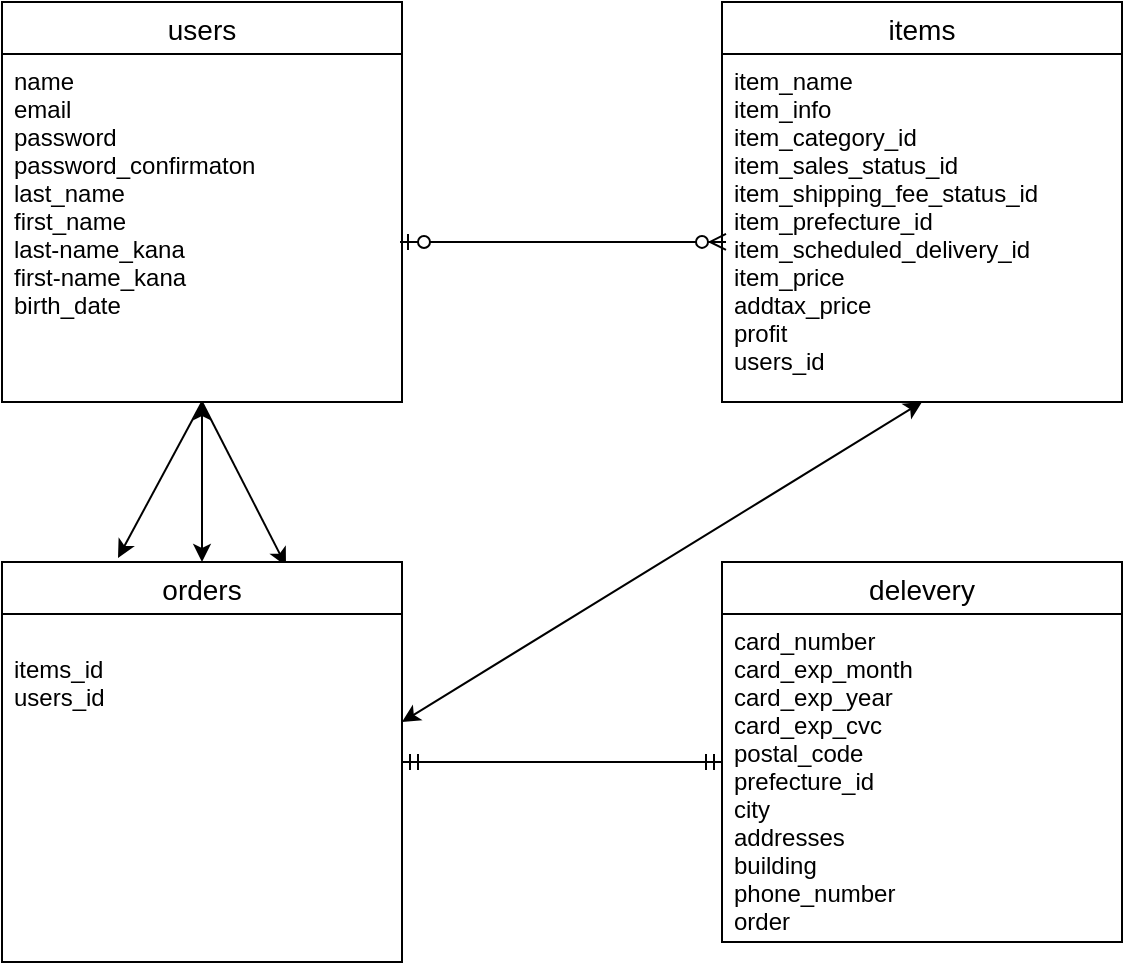 <mxfile version="13.10.0" type="embed" pages="2">
    <diagram id="DBVaOP2b9_wrQ7j6qG41" name="ページ1">
        <mxGraphModel dx="700" dy="2776" grid="1" gridSize="10" guides="1" tooltips="1" connect="1" arrows="1" fold="1" page="1" pageScale="1" pageWidth="850" pageHeight="1100" math="0" shadow="0">
            <root>
                <mxCell id="0"/>
                <mxCell id="1" parent="0"/>
                <mxCell id="18" value="items" style="swimlane;fontStyle=0;childLayout=stackLayout;horizontal=1;startSize=26;horizontalStack=0;resizeParent=1;resizeParentMax=0;resizeLast=0;collapsible=1;marginBottom=0;align=center;fontSize=14;" vertex="1" parent="1">
                    <mxGeometry x="440" y="-1120" width="200" height="200" as="geometry"/>
                </mxCell>
                <mxCell id="19" value="item_name&#10;item_info&#10;item_category_id&#10;item_sales_status_id&#10;item_shipping_fee_status_id&#10;item_prefecture_id&#10;item_scheduled_delivery_id&#10;item_price&#10;addtax_price&#10;profit&#10;users_id" style="text;strokeColor=none;fillColor=none;spacingLeft=4;spacingRight=4;overflow=hidden;rotatable=0;points=[[0,0.5],[1,0.5]];portConstraint=eastwest;fontSize=12;" vertex="1" parent="18">
                    <mxGeometry y="26" width="200" height="174" as="geometry"/>
                </mxCell>
                <mxCell id="22" value="users" style="swimlane;fontStyle=0;childLayout=stackLayout;horizontal=1;startSize=26;horizontalStack=0;resizeParent=1;resizeParentMax=0;resizeLast=0;collapsible=1;marginBottom=0;align=center;fontSize=14;" vertex="1" parent="1">
                    <mxGeometry x="80" y="-1120" width="200" height="200" as="geometry"/>
                </mxCell>
                <mxCell id="25" value="name&#10;email&#10;password&#10;password_confirmaton&#10;last_name&#10;first_name&#10;last-name_kana&#10;first-name_kana&#10;birth_date&#10;" style="text;strokeColor=none;fillColor=none;spacingLeft=4;spacingRight=4;overflow=hidden;rotatable=0;points=[[0,0.5],[1,0.5]];portConstraint=eastwest;fontSize=12;" vertex="1" parent="22">
                    <mxGeometry y="26" width="200" height="174" as="geometry"/>
                </mxCell>
                <mxCell id="Y2IBAnE_VINRwyjbn-Uv-70" value="" style="endArrow=classic;html=1;entryX=0.71;entryY=0.01;entryDx=0;entryDy=0;entryPerimeter=0;" edge="1" parent="22" target="39">
                    <mxGeometry width="50" height="50" relative="1" as="geometry">
                        <mxPoint x="100" y="200" as="sourcePoint"/>
                        <mxPoint x="150" y="150" as="targetPoint"/>
                    </mxGeometry>
                </mxCell>
                <mxCell id="Y2IBAnE_VINRwyjbn-Uv-71" value="" style="endArrow=classic;html=1;entryX=0.29;entryY=-0.01;entryDx=0;entryDy=0;entryPerimeter=0;" edge="1" parent="22" target="39">
                    <mxGeometry width="50" height="50" relative="1" as="geometry">
                        <mxPoint x="100" y="200" as="sourcePoint"/>
                        <mxPoint x="150" y="150" as="targetPoint"/>
                    </mxGeometry>
                </mxCell>
                <mxCell id="39" value="orders" style="swimlane;fontStyle=0;childLayout=stackLayout;horizontal=1;startSize=26;horizontalStack=0;resizeParent=1;resizeParentMax=0;resizeLast=0;collapsible=1;marginBottom=0;align=center;fontSize=14;" vertex="1" parent="1">
                    <mxGeometry x="80" y="-840" width="200" height="200" as="geometry"/>
                </mxCell>
                <mxCell id="40" value="&#10;items_id&#10;users_id&#10;&#10;&#10;&#10;&#10;" style="text;strokeColor=none;fillColor=none;spacingLeft=4;spacingRight=4;overflow=hidden;rotatable=0;points=[[0,0.5],[1,0.5]];portConstraint=eastwest;fontSize=12;" vertex="1" parent="39">
                    <mxGeometry y="26" width="200" height="174" as="geometry"/>
                </mxCell>
                <mxCell id="Y2IBAnE_VINRwyjbn-Uv-56" value="delevery" style="swimlane;fontStyle=0;childLayout=stackLayout;horizontal=1;startSize=26;horizontalStack=0;resizeParent=1;resizeParentMax=0;resizeLast=0;collapsible=1;marginBottom=0;align=center;fontSize=14;" vertex="1" parent="1">
                    <mxGeometry x="440" y="-840" width="200" height="190" as="geometry"/>
                </mxCell>
                <mxCell id="Y2IBAnE_VINRwyjbn-Uv-57" value="card_number&#10;card_exp_month&#10;card_exp_year&#10;card_exp_cvc&#10;postal_code&#10;prefecture_id&#10;city&#10;addresses&#10;building&#10;phone_number&#10;order" style="text;strokeColor=none;fillColor=none;spacingLeft=4;spacingRight=4;overflow=hidden;rotatable=0;points=[[0,0.5],[1,0.5]];portConstraint=eastwest;fontSize=12;" vertex="1" parent="Y2IBAnE_VINRwyjbn-Uv-56">
                    <mxGeometry y="26" width="200" height="164" as="geometry"/>
                </mxCell>
                <mxCell id="Y2IBAnE_VINRwyjbn-Uv-61" value="" style="edgeStyle=entityRelationEdgeStyle;fontSize=12;html=1;endArrow=ERzeroToMany;startArrow=ERzeroToOne;entryX=0.01;entryY=0.54;entryDx=0;entryDy=0;entryPerimeter=0;" edge="1" parent="1" target="19">
                    <mxGeometry width="100" height="100" relative="1" as="geometry">
                        <mxPoint x="279" y="-1000" as="sourcePoint"/>
                        <mxPoint x="440" y="-998" as="targetPoint"/>
                    </mxGeometry>
                </mxCell>
                <mxCell id="Y2IBAnE_VINRwyjbn-Uv-64" value="" style="edgeStyle=entityRelationEdgeStyle;fontSize=12;html=1;endArrow=ERmandOne;startArrow=ERmandOne;entryX=0;entryY=0.451;entryDx=0;entryDy=0;entryPerimeter=0;" edge="1" parent="1" target="Y2IBAnE_VINRwyjbn-Uv-57">
                    <mxGeometry width="100" height="100" relative="1" as="geometry">
                        <mxPoint x="280" y="-740" as="sourcePoint"/>
                        <mxPoint x="380" y="-840" as="targetPoint"/>
                    </mxGeometry>
                </mxCell>
                <mxCell id="Y2IBAnE_VINRwyjbn-Uv-68" value="" style="endArrow=classic;startArrow=classic;html=1;" edge="1" parent="1">
                    <mxGeometry width="50" height="50" relative="1" as="geometry">
                        <mxPoint x="280" y="-760" as="sourcePoint"/>
                        <mxPoint x="540" y="-920" as="targetPoint"/>
                    </mxGeometry>
                </mxCell>
                <mxCell id="Y2IBAnE_VINRwyjbn-Uv-69" value="" style="endArrow=classic;startArrow=classic;html=1;exitX=0.5;exitY=0;exitDx=0;exitDy=0;" edge="1" parent="1" source="39">
                    <mxGeometry width="50" height="50" relative="1" as="geometry">
                        <mxPoint x="130" y="-870" as="sourcePoint"/>
                        <mxPoint x="180" y="-920" as="targetPoint"/>
                    </mxGeometry>
                </mxCell>
            </root>
        </mxGraphModel>
    </diagram>
    <diagram id="br_Hzq8zkZLapEom0FJS" name="ページ2">
        <mxGraphModel dx="728" dy="581" grid="1" gridSize="10" guides="1" tooltips="1" connect="1" arrows="1" fold="1" page="1" pageScale="1" pageWidth="850" pageHeight="1100" math="0" shadow="0">
            <root>
                <mxCell id="8KXR6_-U4cgo7Xs810Hr-0"/>
                <mxCell id="8KXR6_-U4cgo7Xs810Hr-1" parent="8KXR6_-U4cgo7Xs810Hr-0"/>
            </root>
        </mxGraphModel>
    </diagram>
</mxfile>